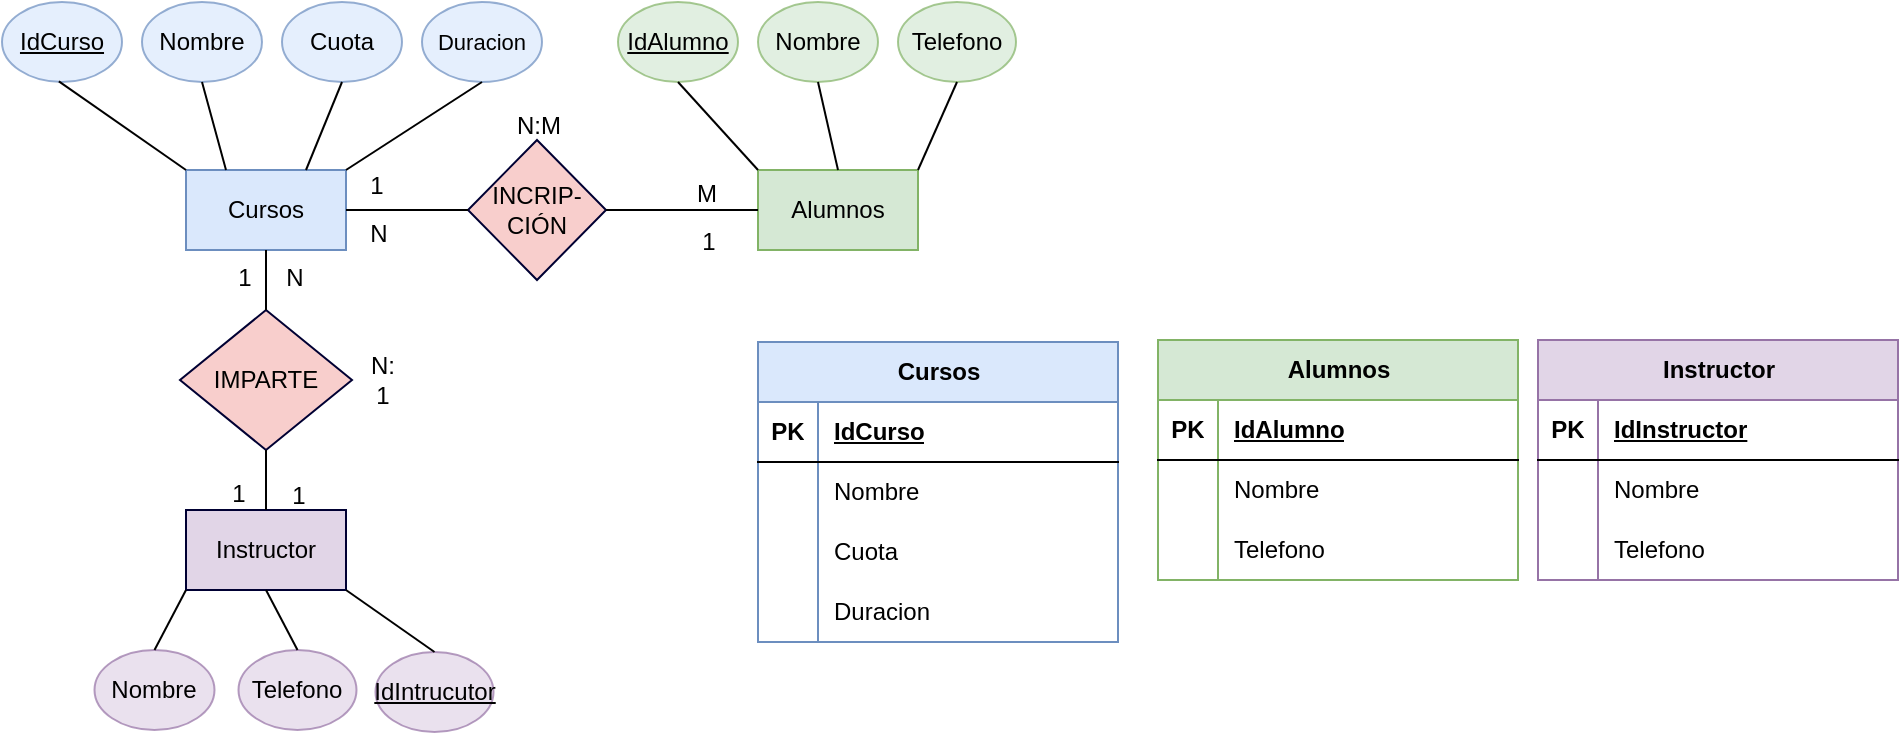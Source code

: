 <mxfile version="24.7.8">
  <diagram name="Página-1" id="Pz7LjajtWcB5uDyHiZPh">
    <mxGraphModel dx="1068" dy="488" grid="1" gridSize="10" guides="1" tooltips="1" connect="1" arrows="1" fold="1" page="1" pageScale="1" pageWidth="827" pageHeight="1169" math="0" shadow="0">
      <root>
        <mxCell id="0" />
        <mxCell id="1" parent="0" />
        <mxCell id="C_syPbEpF1C3oZteyf8w-23" value="&lt;font style=&quot;font-size: 11px;&quot;&gt;Duracion&lt;/font&gt;" style="ellipse;whiteSpace=wrap;html=1;fillColor=#dae8fc;strokeColor=#6c8ebf;fillStyle=auto;opacity=70;" parent="1" vertex="1">
          <mxGeometry x="452" y="220" width="60" height="40" as="geometry" />
        </mxCell>
        <mxCell id="C_syPbEpF1C3oZteyf8w-2" value="Cursos" style="rounded=0;whiteSpace=wrap;html=1;fillColor=#dae8fc;strokeColor=#6c8ebf;" parent="1" vertex="1">
          <mxGeometry x="334" y="304" width="80" height="40" as="geometry" />
        </mxCell>
        <mxCell id="C_syPbEpF1C3oZteyf8w-8" value="&lt;u&gt;IdCurso&lt;/u&gt;" style="ellipse;whiteSpace=wrap;html=1;fillColor=#dae8fc;strokeColor=#6c8ebf;fillStyle=auto;opacity=70;" parent="1" vertex="1">
          <mxGeometry x="242" y="220" width="60" height="40" as="geometry" />
        </mxCell>
        <mxCell id="C_syPbEpF1C3oZteyf8w-10" value="Nombre" style="ellipse;whiteSpace=wrap;html=1;fillColor=#dae8fc;strokeColor=#6c8ebf;fillStyle=auto;opacity=70;" parent="1" vertex="1">
          <mxGeometry x="312" y="220" width="60" height="40" as="geometry" />
        </mxCell>
        <mxCell id="C_syPbEpF1C3oZteyf8w-11" value="Cuota" style="ellipse;whiteSpace=wrap;html=1;fillColor=#dae8fc;strokeColor=#6c8ebf;fillStyle=auto;opacity=70;" parent="1" vertex="1">
          <mxGeometry x="382" y="220" width="60" height="40" as="geometry" />
        </mxCell>
        <mxCell id="C_syPbEpF1C3oZteyf8w-26" value="IMPARTE" style="rhombus;whiteSpace=wrap;html=1;fillColor=#f8cecc;strokeColor=#000033;" parent="1" vertex="1">
          <mxGeometry x="331" y="374" width="86" height="70" as="geometry" />
        </mxCell>
        <mxCell id="C_syPbEpF1C3oZteyf8w-27" value="Instructor" style="rounded=0;whiteSpace=wrap;html=1;fillColor=#e1d5e7;strokeColor=#000033;" parent="1" vertex="1">
          <mxGeometry x="334" y="474" width="80" height="40" as="geometry" />
        </mxCell>
        <mxCell id="C_syPbEpF1C3oZteyf8w-29" value="Nombre" style="ellipse;whiteSpace=wrap;html=1;fillColor=#e1d5e7;strokeColor=#9673a6;fillStyle=auto;opacity=70;" parent="1" vertex="1">
          <mxGeometry x="288.25" y="544" width="60" height="40" as="geometry" />
        </mxCell>
        <mxCell id="C_syPbEpF1C3oZteyf8w-30" value="Telefono" style="ellipse;whiteSpace=wrap;html=1;fillColor=#e1d5e7;strokeColor=#9673a6;fillStyle=auto;opacity=70;" parent="1" vertex="1">
          <mxGeometry x="360.25" y="544" width="59" height="40" as="geometry" />
        </mxCell>
        <mxCell id="C_syPbEpF1C3oZteyf8w-33" value="Alumnos" style="rounded=0;whiteSpace=wrap;html=1;fillColor=#d5e8d4;strokeColor=#82b366;" parent="1" vertex="1">
          <mxGeometry x="620" y="304" width="80" height="40" as="geometry" />
        </mxCell>
        <mxCell id="C_syPbEpF1C3oZteyf8w-34" value="Nombre" style="ellipse;whiteSpace=wrap;html=1;fillColor=#d5e8d4;strokeColor=#82b366;fillStyle=auto;opacity=70;" parent="1" vertex="1">
          <mxGeometry x="620" y="220" width="60" height="40" as="geometry" />
        </mxCell>
        <mxCell id="C_syPbEpF1C3oZteyf8w-35" value="Telefono" style="ellipse;whiteSpace=wrap;html=1;fillColor=#d5e8d4;strokeColor=#82b366;fillStyle=auto;opacity=70;" parent="1" vertex="1">
          <mxGeometry x="690" y="220" width="59" height="40" as="geometry" />
        </mxCell>
        <mxCell id="C_syPbEpF1C3oZteyf8w-36" value="INCRIP-&lt;div&gt;CIÓN&lt;/div&gt;" style="rhombus;whiteSpace=wrap;html=1;fillColor=#f8cecc;strokeColor=#000033;" parent="1" vertex="1">
          <mxGeometry x="475" y="289" width="69" height="70" as="geometry" />
        </mxCell>
        <mxCell id="C_syPbEpF1C3oZteyf8w-41" value="" style="endArrow=none;html=1;rounded=0;entryX=0;entryY=0.5;entryDx=0;entryDy=0;exitX=1;exitY=0.5;exitDx=0;exitDy=0;" parent="1" source="C_syPbEpF1C3oZteyf8w-2" target="C_syPbEpF1C3oZteyf8w-36" edge="1">
          <mxGeometry width="50" height="50" relative="1" as="geometry">
            <mxPoint x="420" y="324" as="sourcePoint" />
            <mxPoint x="490" y="404" as="targetPoint" />
          </mxGeometry>
        </mxCell>
        <mxCell id="C_syPbEpF1C3oZteyf8w-47" value="" style="endArrow=none;html=1;rounded=0;entryX=0.5;entryY=1;entryDx=0;entryDy=0;exitX=0.5;exitY=0;exitDx=0;exitDy=0;" parent="1" source="C_syPbEpF1C3oZteyf8w-26" target="C_syPbEpF1C3oZteyf8w-2" edge="1">
          <mxGeometry width="50" height="50" relative="1" as="geometry">
            <mxPoint x="440" y="404" as="sourcePoint" />
            <mxPoint x="490" y="354" as="targetPoint" />
          </mxGeometry>
        </mxCell>
        <mxCell id="C_syPbEpF1C3oZteyf8w-48" value="" style="endArrow=none;html=1;rounded=0;entryX=0.5;entryY=1;entryDx=0;entryDy=0;exitX=1;exitY=0;exitDx=0;exitDy=0;fontStyle=1;" parent="1" source="C_syPbEpF1C3oZteyf8w-2" target="C_syPbEpF1C3oZteyf8w-23" edge="1">
          <mxGeometry width="50" height="50" relative="1" as="geometry">
            <mxPoint x="370" y="344" as="sourcePoint" />
            <mxPoint x="420" y="294" as="targetPoint" />
          </mxGeometry>
        </mxCell>
        <mxCell id="C_syPbEpF1C3oZteyf8w-49" value="" style="endArrow=none;html=1;rounded=0;entryX=0.5;entryY=1;entryDx=0;entryDy=0;exitX=0.75;exitY=0;exitDx=0;exitDy=0;" parent="1" source="C_syPbEpF1C3oZteyf8w-2" target="C_syPbEpF1C3oZteyf8w-11" edge="1">
          <mxGeometry width="50" height="50" relative="1" as="geometry">
            <mxPoint x="381" y="316" as="sourcePoint" />
            <mxPoint x="492" y="270" as="targetPoint" />
          </mxGeometry>
        </mxCell>
        <mxCell id="C_syPbEpF1C3oZteyf8w-51" value="" style="endArrow=none;html=1;rounded=0;entryX=0.5;entryY=1;entryDx=0;entryDy=0;exitX=0.25;exitY=0;exitDx=0;exitDy=0;" parent="1" source="C_syPbEpF1C3oZteyf8w-2" target="C_syPbEpF1C3oZteyf8w-10" edge="1">
          <mxGeometry width="50" height="50" relative="1" as="geometry">
            <mxPoint x="384" y="314" as="sourcePoint" />
            <mxPoint x="422" y="270" as="targetPoint" />
          </mxGeometry>
        </mxCell>
        <mxCell id="C_syPbEpF1C3oZteyf8w-52" value="" style="endArrow=none;html=1;rounded=0;entryX=0.474;entryY=0.993;entryDx=0;entryDy=0;entryPerimeter=0;exitX=0;exitY=0;exitDx=0;exitDy=0;" parent="1" source="C_syPbEpF1C3oZteyf8w-2" target="C_syPbEpF1C3oZteyf8w-8" edge="1">
          <mxGeometry width="50" height="50" relative="1" as="geometry">
            <mxPoint x="340" y="300" as="sourcePoint" />
            <mxPoint x="352" y="270" as="targetPoint" />
          </mxGeometry>
        </mxCell>
        <mxCell id="C_syPbEpF1C3oZteyf8w-55" value="" style="endArrow=none;html=1;rounded=0;entryX=0.5;entryY=1;entryDx=0;entryDy=0;exitX=0.5;exitY=0;exitDx=0;exitDy=0;" parent="1" source="C_syPbEpF1C3oZteyf8w-27" target="C_syPbEpF1C3oZteyf8w-26" edge="1">
          <mxGeometry width="50" height="50" relative="1" as="geometry">
            <mxPoint x="400" y="484" as="sourcePoint" />
            <mxPoint x="450" y="434" as="targetPoint" />
          </mxGeometry>
        </mxCell>
        <mxCell id="C_syPbEpF1C3oZteyf8w-58" value="" style="endArrow=none;html=1;rounded=0;entryX=0;entryY=1;entryDx=0;entryDy=0;exitX=0.5;exitY=0;exitDx=0;exitDy=0;" parent="1" source="C_syPbEpF1C3oZteyf8w-29" target="C_syPbEpF1C3oZteyf8w-27" edge="1">
          <mxGeometry width="50" height="50" relative="1" as="geometry">
            <mxPoint x="313" y="551" as="sourcePoint" />
            <mxPoint x="384" y="524" as="targetPoint" />
          </mxGeometry>
        </mxCell>
        <mxCell id="C_syPbEpF1C3oZteyf8w-59" value="" style="endArrow=none;html=1;rounded=0;exitX=0.5;exitY=0;exitDx=0;exitDy=0;entryX=0.5;entryY=1;entryDx=0;entryDy=0;" parent="1" source="C_syPbEpF1C3oZteyf8w-30" edge="1" target="C_syPbEpF1C3oZteyf8w-27">
          <mxGeometry width="50" height="50" relative="1" as="geometry">
            <mxPoint x="383" y="551" as="sourcePoint" />
            <mxPoint x="380" y="520" as="targetPoint" />
          </mxGeometry>
        </mxCell>
        <mxCell id="C_syPbEpF1C3oZteyf8w-60" value="" style="endArrow=none;html=1;rounded=0;entryX=0;entryY=0.5;entryDx=0;entryDy=0;exitX=1;exitY=0.5;exitDx=0;exitDy=0;" parent="1" source="C_syPbEpF1C3oZteyf8w-36" target="C_syPbEpF1C3oZteyf8w-33" edge="1">
          <mxGeometry width="50" height="50" relative="1" as="geometry">
            <mxPoint x="550" y="326" as="sourcePoint" />
            <mxPoint x="530" y="274" as="targetPoint" />
          </mxGeometry>
        </mxCell>
        <mxCell id="C_syPbEpF1C3oZteyf8w-61" value="" style="endArrow=none;html=1;rounded=0;entryX=0.5;entryY=0;entryDx=0;entryDy=0;exitX=0.5;exitY=1;exitDx=0;exitDy=0;" parent="1" source="C_syPbEpF1C3oZteyf8w-34" target="C_syPbEpF1C3oZteyf8w-33" edge="1">
          <mxGeometry width="50" height="50" relative="1" as="geometry">
            <mxPoint x="560" y="336" as="sourcePoint" />
            <mxPoint x="620" y="336" as="targetPoint" />
          </mxGeometry>
        </mxCell>
        <mxCell id="C_syPbEpF1C3oZteyf8w-62" value="" style="endArrow=none;html=1;rounded=0;entryX=0.5;entryY=1;entryDx=0;entryDy=0;exitX=1;exitY=0;exitDx=0;exitDy=0;" parent="1" target="C_syPbEpF1C3oZteyf8w-35" edge="1" source="C_syPbEpF1C3oZteyf8w-33">
          <mxGeometry width="50" height="50" relative="1" as="geometry">
            <mxPoint x="690" y="300" as="sourcePoint" />
            <mxPoint x="630" y="346" as="targetPoint" />
          </mxGeometry>
        </mxCell>
        <mxCell id="C_syPbEpF1C3oZteyf8w-69" value="1" style="text;html=1;align=center;verticalAlign=middle;resizable=0;points=[];autosize=1;strokeColor=none;fillColor=none;" parent="1" vertex="1">
          <mxGeometry x="414" y="297" width="30" height="30" as="geometry" />
        </mxCell>
        <mxCell id="C_syPbEpF1C3oZteyf8w-70" value="N" style="text;html=1;align=center;verticalAlign=middle;resizable=0;points=[];autosize=1;strokeColor=none;fillColor=none;" parent="1" vertex="1">
          <mxGeometry x="415" y="321" width="30" height="30" as="geometry" />
        </mxCell>
        <mxCell id="C_syPbEpF1C3oZteyf8w-71" value="M" style="text;html=1;align=center;verticalAlign=middle;resizable=0;points=[];autosize=1;strokeColor=none;fillColor=none;" parent="1" vertex="1">
          <mxGeometry x="579" y="301" width="30" height="30" as="geometry" />
        </mxCell>
        <mxCell id="C_syPbEpF1C3oZteyf8w-72" value="1" style="text;html=1;align=center;verticalAlign=middle;resizable=0;points=[];autosize=1;strokeColor=none;fillColor=none;" parent="1" vertex="1">
          <mxGeometry x="580" y="325" width="30" height="30" as="geometry" />
        </mxCell>
        <mxCell id="C_syPbEpF1C3oZteyf8w-76" value="N:M" style="text;html=1;align=center;verticalAlign=middle;resizable=0;points=[];autosize=1;strokeColor=none;fillColor=none;" parent="1" vertex="1">
          <mxGeometry x="484.5" y="267" width="50" height="30" as="geometry" />
        </mxCell>
        <mxCell id="C_syPbEpF1C3oZteyf8w-77" value="N" style="text;html=1;align=center;verticalAlign=middle;resizable=0;points=[];autosize=1;strokeColor=none;fillColor=none;" parent="1" vertex="1">
          <mxGeometry x="373" y="343" width="30" height="30" as="geometry" />
        </mxCell>
        <mxCell id="C_syPbEpF1C3oZteyf8w-79" value="1" style="text;html=1;align=center;verticalAlign=middle;resizable=0;points=[];autosize=1;strokeColor=none;fillColor=none;" parent="1" vertex="1">
          <mxGeometry x="348" y="343" width="30" height="30" as="geometry" />
        </mxCell>
        <mxCell id="C_syPbEpF1C3oZteyf8w-80" value="1" style="text;html=1;align=center;verticalAlign=middle;resizable=0;points=[];autosize=1;strokeColor=none;fillColor=none;" parent="1" vertex="1">
          <mxGeometry x="375" y="452" width="30" height="30" as="geometry" />
        </mxCell>
        <mxCell id="C_syPbEpF1C3oZteyf8w-81" value="1" style="text;html=1;align=center;verticalAlign=middle;resizable=0;points=[];autosize=1;strokeColor=none;fillColor=none;" parent="1" vertex="1">
          <mxGeometry x="345" y="451" width="30" height="30" as="geometry" />
        </mxCell>
        <mxCell id="C_syPbEpF1C3oZteyf8w-82" value="N:&lt;div&gt;1&lt;/div&gt;" style="text;html=1;align=center;verticalAlign=middle;resizable=0;points=[];autosize=1;strokeColor=none;fillColor=none;" parent="1" vertex="1">
          <mxGeometry x="412" y="389" width="40" height="40" as="geometry" />
        </mxCell>
        <mxCell id="1zRwrYpFxYvpwaSCA1qy-1" value="&lt;u&gt;IdIntrucutor&lt;/u&gt;" style="ellipse;whiteSpace=wrap;html=1;fillColor=#e1d5e7;strokeColor=#9673a6;fillStyle=auto;opacity=70;" parent="1" vertex="1">
          <mxGeometry x="428.75" y="545" width="59" height="40" as="geometry" />
        </mxCell>
        <mxCell id="1zRwrYpFxYvpwaSCA1qy-2" value="" style="endArrow=none;html=1;rounded=0;entryX=1;entryY=1;entryDx=0;entryDy=0;exitX=0.5;exitY=0;exitDx=0;exitDy=0;" parent="1" source="1zRwrYpFxYvpwaSCA1qy-1" target="C_syPbEpF1C3oZteyf8w-27" edge="1">
          <mxGeometry width="50" height="50" relative="1" as="geometry">
            <mxPoint x="451.5" y="552" as="sourcePoint" />
            <mxPoint x="466.5" y="514" as="targetPoint" />
          </mxGeometry>
        </mxCell>
        <mxCell id="1zRwrYpFxYvpwaSCA1qy-4" value="&lt;u&gt;IdAlumno&lt;/u&gt;" style="ellipse;whiteSpace=wrap;html=1;fillColor=#d5e8d4;strokeColor=#82b366;fillStyle=auto;opacity=70;" parent="1" vertex="1">
          <mxGeometry x="550" y="220" width="60" height="40" as="geometry" />
        </mxCell>
        <mxCell id="1zRwrYpFxYvpwaSCA1qy-5" value="" style="endArrow=none;html=1;rounded=0;entryX=0;entryY=0;entryDx=0;entryDy=0;exitX=0.5;exitY=1;exitDx=0;exitDy=0;" parent="1" source="1zRwrYpFxYvpwaSCA1qy-4" edge="1" target="C_syPbEpF1C3oZteyf8w-33">
          <mxGeometry width="50" height="50" relative="1" as="geometry">
            <mxPoint x="540" y="336" as="sourcePoint" />
            <mxPoint x="610" y="306" as="targetPoint" />
          </mxGeometry>
        </mxCell>
        <mxCell id="s9vefQxfr-KMUr7xu0PP-1" value="Cursos" style="shape=table;startSize=30;container=1;collapsible=1;childLayout=tableLayout;fixedRows=1;rowLines=0;fontStyle=1;align=center;resizeLast=1;html=1;fillColor=#dae8fc;strokeColor=#6c8ebf;" vertex="1" parent="1">
          <mxGeometry x="620" y="390" width="180" height="150" as="geometry" />
        </mxCell>
        <mxCell id="s9vefQxfr-KMUr7xu0PP-2" value="" style="shape=tableRow;horizontal=0;startSize=0;swimlaneHead=0;swimlaneBody=0;fillColor=none;collapsible=0;dropTarget=0;points=[[0,0.5],[1,0.5]];portConstraint=eastwest;top=0;left=0;right=0;bottom=1;" vertex="1" parent="s9vefQxfr-KMUr7xu0PP-1">
          <mxGeometry y="30" width="180" height="30" as="geometry" />
        </mxCell>
        <mxCell id="s9vefQxfr-KMUr7xu0PP-3" value="PK" style="shape=partialRectangle;connectable=0;fillColor=none;top=0;left=0;bottom=0;right=0;fontStyle=1;overflow=hidden;whiteSpace=wrap;html=1;" vertex="1" parent="s9vefQxfr-KMUr7xu0PP-2">
          <mxGeometry width="30" height="30" as="geometry">
            <mxRectangle width="30" height="30" as="alternateBounds" />
          </mxGeometry>
        </mxCell>
        <mxCell id="s9vefQxfr-KMUr7xu0PP-4" value="IdCurso" style="shape=partialRectangle;connectable=0;fillColor=none;top=0;left=0;bottom=0;right=0;align=left;spacingLeft=6;fontStyle=5;overflow=hidden;whiteSpace=wrap;html=1;" vertex="1" parent="s9vefQxfr-KMUr7xu0PP-2">
          <mxGeometry x="30" width="150" height="30" as="geometry">
            <mxRectangle width="150" height="30" as="alternateBounds" />
          </mxGeometry>
        </mxCell>
        <mxCell id="s9vefQxfr-KMUr7xu0PP-5" value="" style="shape=tableRow;horizontal=0;startSize=0;swimlaneHead=0;swimlaneBody=0;fillColor=none;collapsible=0;dropTarget=0;points=[[0,0.5],[1,0.5]];portConstraint=eastwest;top=0;left=0;right=0;bottom=0;" vertex="1" parent="s9vefQxfr-KMUr7xu0PP-1">
          <mxGeometry y="60" width="180" height="30" as="geometry" />
        </mxCell>
        <mxCell id="s9vefQxfr-KMUr7xu0PP-6" value="" style="shape=partialRectangle;connectable=0;fillColor=none;top=0;left=0;bottom=0;right=0;editable=1;overflow=hidden;whiteSpace=wrap;html=1;" vertex="1" parent="s9vefQxfr-KMUr7xu0PP-5">
          <mxGeometry width="30" height="30" as="geometry">
            <mxRectangle width="30" height="30" as="alternateBounds" />
          </mxGeometry>
        </mxCell>
        <mxCell id="s9vefQxfr-KMUr7xu0PP-7" value="Nombre" style="shape=partialRectangle;connectable=0;fillColor=none;top=0;left=0;bottom=0;right=0;align=left;spacingLeft=6;overflow=hidden;whiteSpace=wrap;html=1;" vertex="1" parent="s9vefQxfr-KMUr7xu0PP-5">
          <mxGeometry x="30" width="150" height="30" as="geometry">
            <mxRectangle width="150" height="30" as="alternateBounds" />
          </mxGeometry>
        </mxCell>
        <mxCell id="s9vefQxfr-KMUr7xu0PP-8" value="" style="shape=tableRow;horizontal=0;startSize=0;swimlaneHead=0;swimlaneBody=0;fillColor=none;collapsible=0;dropTarget=0;points=[[0,0.5],[1,0.5]];portConstraint=eastwest;top=0;left=0;right=0;bottom=0;" vertex="1" parent="s9vefQxfr-KMUr7xu0PP-1">
          <mxGeometry y="90" width="180" height="30" as="geometry" />
        </mxCell>
        <mxCell id="s9vefQxfr-KMUr7xu0PP-9" value="" style="shape=partialRectangle;connectable=0;fillColor=none;top=0;left=0;bottom=0;right=0;editable=1;overflow=hidden;whiteSpace=wrap;html=1;" vertex="1" parent="s9vefQxfr-KMUr7xu0PP-8">
          <mxGeometry width="30" height="30" as="geometry">
            <mxRectangle width="30" height="30" as="alternateBounds" />
          </mxGeometry>
        </mxCell>
        <mxCell id="s9vefQxfr-KMUr7xu0PP-10" value="Cuota" style="shape=partialRectangle;connectable=0;fillColor=none;top=0;left=0;bottom=0;right=0;align=left;spacingLeft=6;overflow=hidden;whiteSpace=wrap;html=1;" vertex="1" parent="s9vefQxfr-KMUr7xu0PP-8">
          <mxGeometry x="30" width="150" height="30" as="geometry">
            <mxRectangle width="150" height="30" as="alternateBounds" />
          </mxGeometry>
        </mxCell>
        <mxCell id="s9vefQxfr-KMUr7xu0PP-11" value="" style="shape=tableRow;horizontal=0;startSize=0;swimlaneHead=0;swimlaneBody=0;fillColor=none;collapsible=0;dropTarget=0;points=[[0,0.5],[1,0.5]];portConstraint=eastwest;top=0;left=0;right=0;bottom=0;" vertex="1" parent="s9vefQxfr-KMUr7xu0PP-1">
          <mxGeometry y="120" width="180" height="30" as="geometry" />
        </mxCell>
        <mxCell id="s9vefQxfr-KMUr7xu0PP-12" value="" style="shape=partialRectangle;connectable=0;fillColor=none;top=0;left=0;bottom=0;right=0;editable=1;overflow=hidden;whiteSpace=wrap;html=1;" vertex="1" parent="s9vefQxfr-KMUr7xu0PP-11">
          <mxGeometry width="30" height="30" as="geometry">
            <mxRectangle width="30" height="30" as="alternateBounds" />
          </mxGeometry>
        </mxCell>
        <mxCell id="s9vefQxfr-KMUr7xu0PP-13" value="Duracion" style="shape=partialRectangle;connectable=0;fillColor=none;top=0;left=0;bottom=0;right=0;align=left;spacingLeft=6;overflow=hidden;whiteSpace=wrap;html=1;" vertex="1" parent="s9vefQxfr-KMUr7xu0PP-11">
          <mxGeometry x="30" width="150" height="30" as="geometry">
            <mxRectangle width="150" height="30" as="alternateBounds" />
          </mxGeometry>
        </mxCell>
        <mxCell id="s9vefQxfr-KMUr7xu0PP-14" value="Instructor" style="shape=table;startSize=30;container=1;collapsible=1;childLayout=tableLayout;fixedRows=1;rowLines=0;fontStyle=1;align=center;resizeLast=1;html=1;fillColor=#e1d5e7;strokeColor=#9673a6;" vertex="1" parent="1">
          <mxGeometry x="1010" y="389" width="180" height="120" as="geometry" />
        </mxCell>
        <mxCell id="s9vefQxfr-KMUr7xu0PP-15" value="" style="shape=tableRow;horizontal=0;startSize=0;swimlaneHead=0;swimlaneBody=0;fillColor=none;collapsible=0;dropTarget=0;points=[[0,0.5],[1,0.5]];portConstraint=eastwest;top=0;left=0;right=0;bottom=1;" vertex="1" parent="s9vefQxfr-KMUr7xu0PP-14">
          <mxGeometry y="30" width="180" height="30" as="geometry" />
        </mxCell>
        <mxCell id="s9vefQxfr-KMUr7xu0PP-16" value="PK" style="shape=partialRectangle;connectable=0;fillColor=none;top=0;left=0;bottom=0;right=0;fontStyle=1;overflow=hidden;whiteSpace=wrap;html=1;" vertex="1" parent="s9vefQxfr-KMUr7xu0PP-15">
          <mxGeometry width="30" height="30" as="geometry">
            <mxRectangle width="30" height="30" as="alternateBounds" />
          </mxGeometry>
        </mxCell>
        <mxCell id="s9vefQxfr-KMUr7xu0PP-17" value="IdInstructor" style="shape=partialRectangle;connectable=0;fillColor=none;top=0;left=0;bottom=0;right=0;align=left;spacingLeft=6;fontStyle=5;overflow=hidden;whiteSpace=wrap;html=1;" vertex="1" parent="s9vefQxfr-KMUr7xu0PP-15">
          <mxGeometry x="30" width="150" height="30" as="geometry">
            <mxRectangle width="150" height="30" as="alternateBounds" />
          </mxGeometry>
        </mxCell>
        <mxCell id="s9vefQxfr-KMUr7xu0PP-18" value="" style="shape=tableRow;horizontal=0;startSize=0;swimlaneHead=0;swimlaneBody=0;fillColor=none;collapsible=0;dropTarget=0;points=[[0,0.5],[1,0.5]];portConstraint=eastwest;top=0;left=0;right=0;bottom=0;" vertex="1" parent="s9vefQxfr-KMUr7xu0PP-14">
          <mxGeometry y="60" width="180" height="30" as="geometry" />
        </mxCell>
        <mxCell id="s9vefQxfr-KMUr7xu0PP-19" value="" style="shape=partialRectangle;connectable=0;fillColor=none;top=0;left=0;bottom=0;right=0;editable=1;overflow=hidden;whiteSpace=wrap;html=1;" vertex="1" parent="s9vefQxfr-KMUr7xu0PP-18">
          <mxGeometry width="30" height="30" as="geometry">
            <mxRectangle width="30" height="30" as="alternateBounds" />
          </mxGeometry>
        </mxCell>
        <mxCell id="s9vefQxfr-KMUr7xu0PP-20" value="Nombre" style="shape=partialRectangle;connectable=0;fillColor=none;top=0;left=0;bottom=0;right=0;align=left;spacingLeft=6;overflow=hidden;whiteSpace=wrap;html=1;" vertex="1" parent="s9vefQxfr-KMUr7xu0PP-18">
          <mxGeometry x="30" width="150" height="30" as="geometry">
            <mxRectangle width="150" height="30" as="alternateBounds" />
          </mxGeometry>
        </mxCell>
        <mxCell id="s9vefQxfr-KMUr7xu0PP-21" value="" style="shape=tableRow;horizontal=0;startSize=0;swimlaneHead=0;swimlaneBody=0;fillColor=none;collapsible=0;dropTarget=0;points=[[0,0.5],[1,0.5]];portConstraint=eastwest;top=0;left=0;right=0;bottom=0;" vertex="1" parent="s9vefQxfr-KMUr7xu0PP-14">
          <mxGeometry y="90" width="180" height="30" as="geometry" />
        </mxCell>
        <mxCell id="s9vefQxfr-KMUr7xu0PP-22" value="" style="shape=partialRectangle;connectable=0;fillColor=none;top=0;left=0;bottom=0;right=0;editable=1;overflow=hidden;whiteSpace=wrap;html=1;" vertex="1" parent="s9vefQxfr-KMUr7xu0PP-21">
          <mxGeometry width="30" height="30" as="geometry">
            <mxRectangle width="30" height="30" as="alternateBounds" />
          </mxGeometry>
        </mxCell>
        <mxCell id="s9vefQxfr-KMUr7xu0PP-23" value="Telefono" style="shape=partialRectangle;connectable=0;fillColor=none;top=0;left=0;bottom=0;right=0;align=left;spacingLeft=6;overflow=hidden;whiteSpace=wrap;html=1;" vertex="1" parent="s9vefQxfr-KMUr7xu0PP-21">
          <mxGeometry x="30" width="150" height="30" as="geometry">
            <mxRectangle width="150" height="30" as="alternateBounds" />
          </mxGeometry>
        </mxCell>
        <mxCell id="s9vefQxfr-KMUr7xu0PP-27" value="Alumnos" style="shape=table;startSize=30;container=1;collapsible=1;childLayout=tableLayout;fixedRows=1;rowLines=0;fontStyle=1;align=center;resizeLast=1;html=1;fillColor=#d5e8d4;strokeColor=#82b366;" vertex="1" parent="1">
          <mxGeometry x="820" y="389" width="180" height="120" as="geometry" />
        </mxCell>
        <mxCell id="s9vefQxfr-KMUr7xu0PP-28" value="" style="shape=tableRow;horizontal=0;startSize=0;swimlaneHead=0;swimlaneBody=0;fillColor=none;collapsible=0;dropTarget=0;points=[[0,0.5],[1,0.5]];portConstraint=eastwest;top=0;left=0;right=0;bottom=1;" vertex="1" parent="s9vefQxfr-KMUr7xu0PP-27">
          <mxGeometry y="30" width="180" height="30" as="geometry" />
        </mxCell>
        <mxCell id="s9vefQxfr-KMUr7xu0PP-29" value="PK" style="shape=partialRectangle;connectable=0;fillColor=none;top=0;left=0;bottom=0;right=0;fontStyle=1;overflow=hidden;whiteSpace=wrap;html=1;" vertex="1" parent="s9vefQxfr-KMUr7xu0PP-28">
          <mxGeometry width="30" height="30" as="geometry">
            <mxRectangle width="30" height="30" as="alternateBounds" />
          </mxGeometry>
        </mxCell>
        <mxCell id="s9vefQxfr-KMUr7xu0PP-30" value="IdAlumno" style="shape=partialRectangle;connectable=0;fillColor=none;top=0;left=0;bottom=0;right=0;align=left;spacingLeft=6;fontStyle=5;overflow=hidden;whiteSpace=wrap;html=1;" vertex="1" parent="s9vefQxfr-KMUr7xu0PP-28">
          <mxGeometry x="30" width="150" height="30" as="geometry">
            <mxRectangle width="150" height="30" as="alternateBounds" />
          </mxGeometry>
        </mxCell>
        <mxCell id="s9vefQxfr-KMUr7xu0PP-31" value="" style="shape=tableRow;horizontal=0;startSize=0;swimlaneHead=0;swimlaneBody=0;fillColor=none;collapsible=0;dropTarget=0;points=[[0,0.5],[1,0.5]];portConstraint=eastwest;top=0;left=0;right=0;bottom=0;" vertex="1" parent="s9vefQxfr-KMUr7xu0PP-27">
          <mxGeometry y="60" width="180" height="30" as="geometry" />
        </mxCell>
        <mxCell id="s9vefQxfr-KMUr7xu0PP-32" value="" style="shape=partialRectangle;connectable=0;fillColor=none;top=0;left=0;bottom=0;right=0;editable=1;overflow=hidden;whiteSpace=wrap;html=1;" vertex="1" parent="s9vefQxfr-KMUr7xu0PP-31">
          <mxGeometry width="30" height="30" as="geometry">
            <mxRectangle width="30" height="30" as="alternateBounds" />
          </mxGeometry>
        </mxCell>
        <mxCell id="s9vefQxfr-KMUr7xu0PP-33" value="Nombre" style="shape=partialRectangle;connectable=0;fillColor=none;top=0;left=0;bottom=0;right=0;align=left;spacingLeft=6;overflow=hidden;whiteSpace=wrap;html=1;" vertex="1" parent="s9vefQxfr-KMUr7xu0PP-31">
          <mxGeometry x="30" width="150" height="30" as="geometry">
            <mxRectangle width="150" height="30" as="alternateBounds" />
          </mxGeometry>
        </mxCell>
        <mxCell id="s9vefQxfr-KMUr7xu0PP-34" value="" style="shape=tableRow;horizontal=0;startSize=0;swimlaneHead=0;swimlaneBody=0;fillColor=none;collapsible=0;dropTarget=0;points=[[0,0.5],[1,0.5]];portConstraint=eastwest;top=0;left=0;right=0;bottom=0;" vertex="1" parent="s9vefQxfr-KMUr7xu0PP-27">
          <mxGeometry y="90" width="180" height="30" as="geometry" />
        </mxCell>
        <mxCell id="s9vefQxfr-KMUr7xu0PP-35" value="" style="shape=partialRectangle;connectable=0;fillColor=none;top=0;left=0;bottom=0;right=0;editable=1;overflow=hidden;whiteSpace=wrap;html=1;" vertex="1" parent="s9vefQxfr-KMUr7xu0PP-34">
          <mxGeometry width="30" height="30" as="geometry">
            <mxRectangle width="30" height="30" as="alternateBounds" />
          </mxGeometry>
        </mxCell>
        <mxCell id="s9vefQxfr-KMUr7xu0PP-36" value="Telefono" style="shape=partialRectangle;connectable=0;fillColor=none;top=0;left=0;bottom=0;right=0;align=left;spacingLeft=6;overflow=hidden;whiteSpace=wrap;html=1;" vertex="1" parent="s9vefQxfr-KMUr7xu0PP-34">
          <mxGeometry x="30" width="150" height="30" as="geometry">
            <mxRectangle width="150" height="30" as="alternateBounds" />
          </mxGeometry>
        </mxCell>
      </root>
    </mxGraphModel>
  </diagram>
</mxfile>
